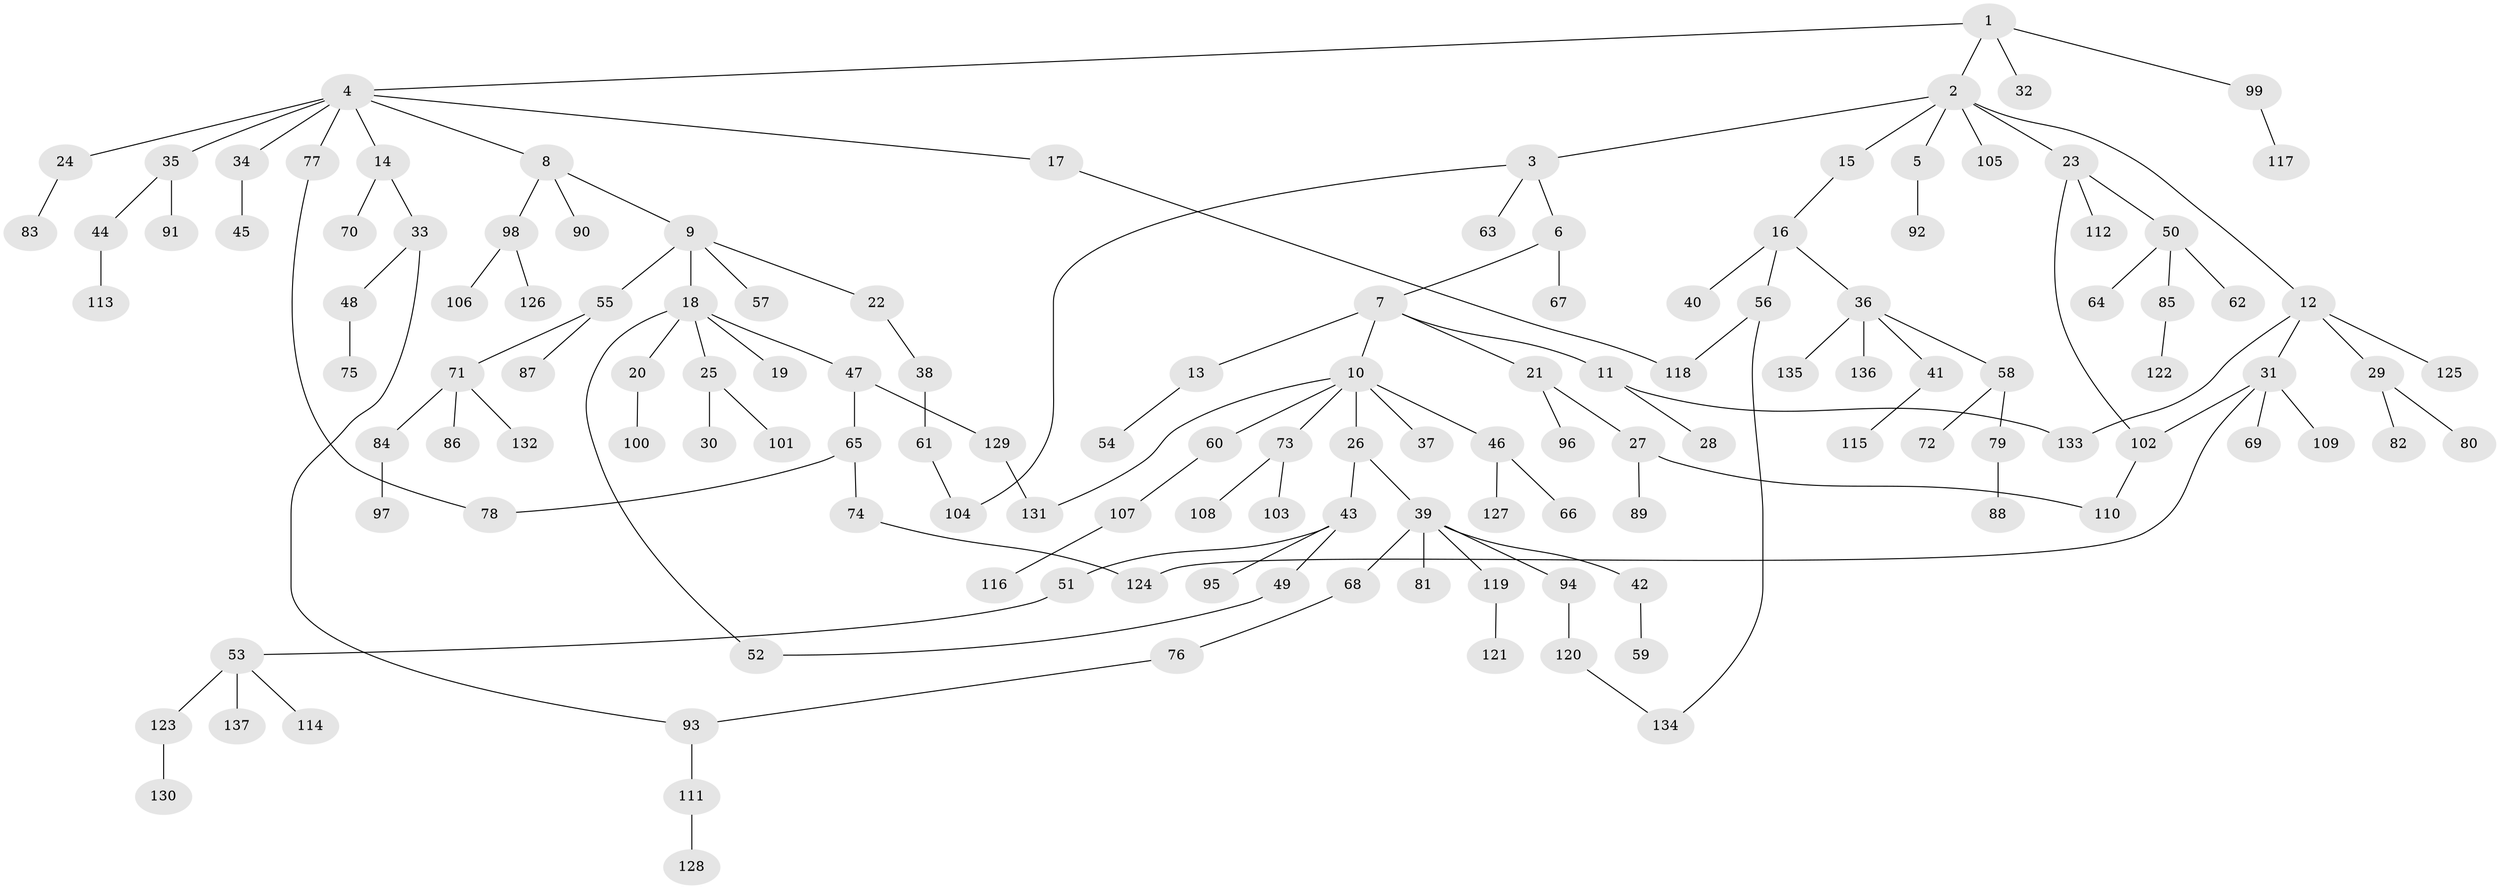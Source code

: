 // coarse degree distribution, {2: 0.2909090909090909, 3: 0.21818181818181817, 8: 0.01818181818181818, 1: 0.32727272727272727, 6: 0.01818181818181818, 5: 0.03636363636363636, 4: 0.09090909090909091}
// Generated by graph-tools (version 1.1) at 2025/36/03/04/25 23:36:07]
// undirected, 137 vertices, 147 edges
graph export_dot {
  node [color=gray90,style=filled];
  1;
  2;
  3;
  4;
  5;
  6;
  7;
  8;
  9;
  10;
  11;
  12;
  13;
  14;
  15;
  16;
  17;
  18;
  19;
  20;
  21;
  22;
  23;
  24;
  25;
  26;
  27;
  28;
  29;
  30;
  31;
  32;
  33;
  34;
  35;
  36;
  37;
  38;
  39;
  40;
  41;
  42;
  43;
  44;
  45;
  46;
  47;
  48;
  49;
  50;
  51;
  52;
  53;
  54;
  55;
  56;
  57;
  58;
  59;
  60;
  61;
  62;
  63;
  64;
  65;
  66;
  67;
  68;
  69;
  70;
  71;
  72;
  73;
  74;
  75;
  76;
  77;
  78;
  79;
  80;
  81;
  82;
  83;
  84;
  85;
  86;
  87;
  88;
  89;
  90;
  91;
  92;
  93;
  94;
  95;
  96;
  97;
  98;
  99;
  100;
  101;
  102;
  103;
  104;
  105;
  106;
  107;
  108;
  109;
  110;
  111;
  112;
  113;
  114;
  115;
  116;
  117;
  118;
  119;
  120;
  121;
  122;
  123;
  124;
  125;
  126;
  127;
  128;
  129;
  130;
  131;
  132;
  133;
  134;
  135;
  136;
  137;
  1 -- 2;
  1 -- 4;
  1 -- 32;
  1 -- 99;
  2 -- 3;
  2 -- 5;
  2 -- 12;
  2 -- 15;
  2 -- 23;
  2 -- 105;
  3 -- 6;
  3 -- 63;
  3 -- 104;
  4 -- 8;
  4 -- 14;
  4 -- 17;
  4 -- 24;
  4 -- 34;
  4 -- 35;
  4 -- 77;
  5 -- 92;
  6 -- 7;
  6 -- 67;
  7 -- 10;
  7 -- 11;
  7 -- 13;
  7 -- 21;
  8 -- 9;
  8 -- 90;
  8 -- 98;
  9 -- 18;
  9 -- 22;
  9 -- 55;
  9 -- 57;
  10 -- 26;
  10 -- 37;
  10 -- 46;
  10 -- 60;
  10 -- 73;
  10 -- 131;
  11 -- 28;
  11 -- 133;
  12 -- 29;
  12 -- 31;
  12 -- 125;
  12 -- 133;
  13 -- 54;
  14 -- 33;
  14 -- 70;
  15 -- 16;
  16 -- 36;
  16 -- 40;
  16 -- 56;
  17 -- 118;
  18 -- 19;
  18 -- 20;
  18 -- 25;
  18 -- 47;
  18 -- 52;
  20 -- 100;
  21 -- 27;
  21 -- 96;
  22 -- 38;
  23 -- 50;
  23 -- 102;
  23 -- 112;
  24 -- 83;
  25 -- 30;
  25 -- 101;
  26 -- 39;
  26 -- 43;
  27 -- 89;
  27 -- 110;
  29 -- 80;
  29 -- 82;
  31 -- 69;
  31 -- 109;
  31 -- 124;
  31 -- 102;
  33 -- 48;
  33 -- 93;
  34 -- 45;
  35 -- 44;
  35 -- 91;
  36 -- 41;
  36 -- 58;
  36 -- 135;
  36 -- 136;
  38 -- 61;
  39 -- 42;
  39 -- 68;
  39 -- 81;
  39 -- 94;
  39 -- 119;
  41 -- 115;
  42 -- 59;
  43 -- 49;
  43 -- 51;
  43 -- 95;
  44 -- 113;
  46 -- 66;
  46 -- 127;
  47 -- 65;
  47 -- 129;
  48 -- 75;
  49 -- 52;
  50 -- 62;
  50 -- 64;
  50 -- 85;
  51 -- 53;
  53 -- 114;
  53 -- 123;
  53 -- 137;
  55 -- 71;
  55 -- 87;
  56 -- 118;
  56 -- 134;
  58 -- 72;
  58 -- 79;
  60 -- 107;
  61 -- 104;
  65 -- 74;
  65 -- 78;
  68 -- 76;
  71 -- 84;
  71 -- 86;
  71 -- 132;
  73 -- 103;
  73 -- 108;
  74 -- 124;
  76 -- 93;
  77 -- 78;
  79 -- 88;
  84 -- 97;
  85 -- 122;
  93 -- 111;
  94 -- 120;
  98 -- 106;
  98 -- 126;
  99 -- 117;
  102 -- 110;
  107 -- 116;
  111 -- 128;
  119 -- 121;
  120 -- 134;
  123 -- 130;
  129 -- 131;
}
